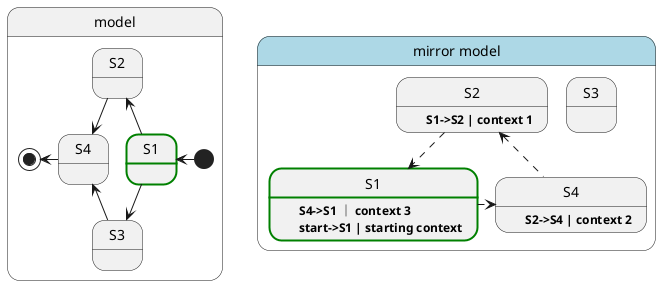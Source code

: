 @startuml
state model {
    state S1  ##[bold]green
    state S2 
    state S3 
    state S4


    [*] -left-> S1
    S1 -up-> S2
    S1 -down-> S3
    S2 -down-> S4
    S3 -up-> S4
    S4 -left-> [*]
}

state "mirror model" as mirror#lightblue{
    state "S1" as MS1 ##[bold]green  : \t**S4->S1 ｜ context 3**\n\t**start->S1 | starting context**
    state "S2" as MS2 : \t**S1->S2 | context 1**
    state "S3" as MS3 : \t
    state "S4" as MS4 : \t**S2->S4 | context 2**
    MS2 -down[dashed]-> MS1
    MS4 -up[dashed]-> MS2
    MS1 -right[dashed]-> MS4
}

@enduml
